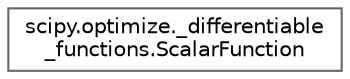 digraph "Graphical Class Hierarchy"
{
 // LATEX_PDF_SIZE
  bgcolor="transparent";
  edge [fontname=Helvetica,fontsize=10,labelfontname=Helvetica,labelfontsize=10];
  node [fontname=Helvetica,fontsize=10,shape=box,height=0.2,width=0.4];
  rankdir="LR";
  Node0 [id="Node000000",label="scipy.optimize._differentiable\l_functions.ScalarFunction",height=0.2,width=0.4,color="grey40", fillcolor="white", style="filled",URL="$d7/df5/classscipy_1_1optimize_1_1__differentiable__functions_1_1ScalarFunction.html",tooltip=" "];
}
